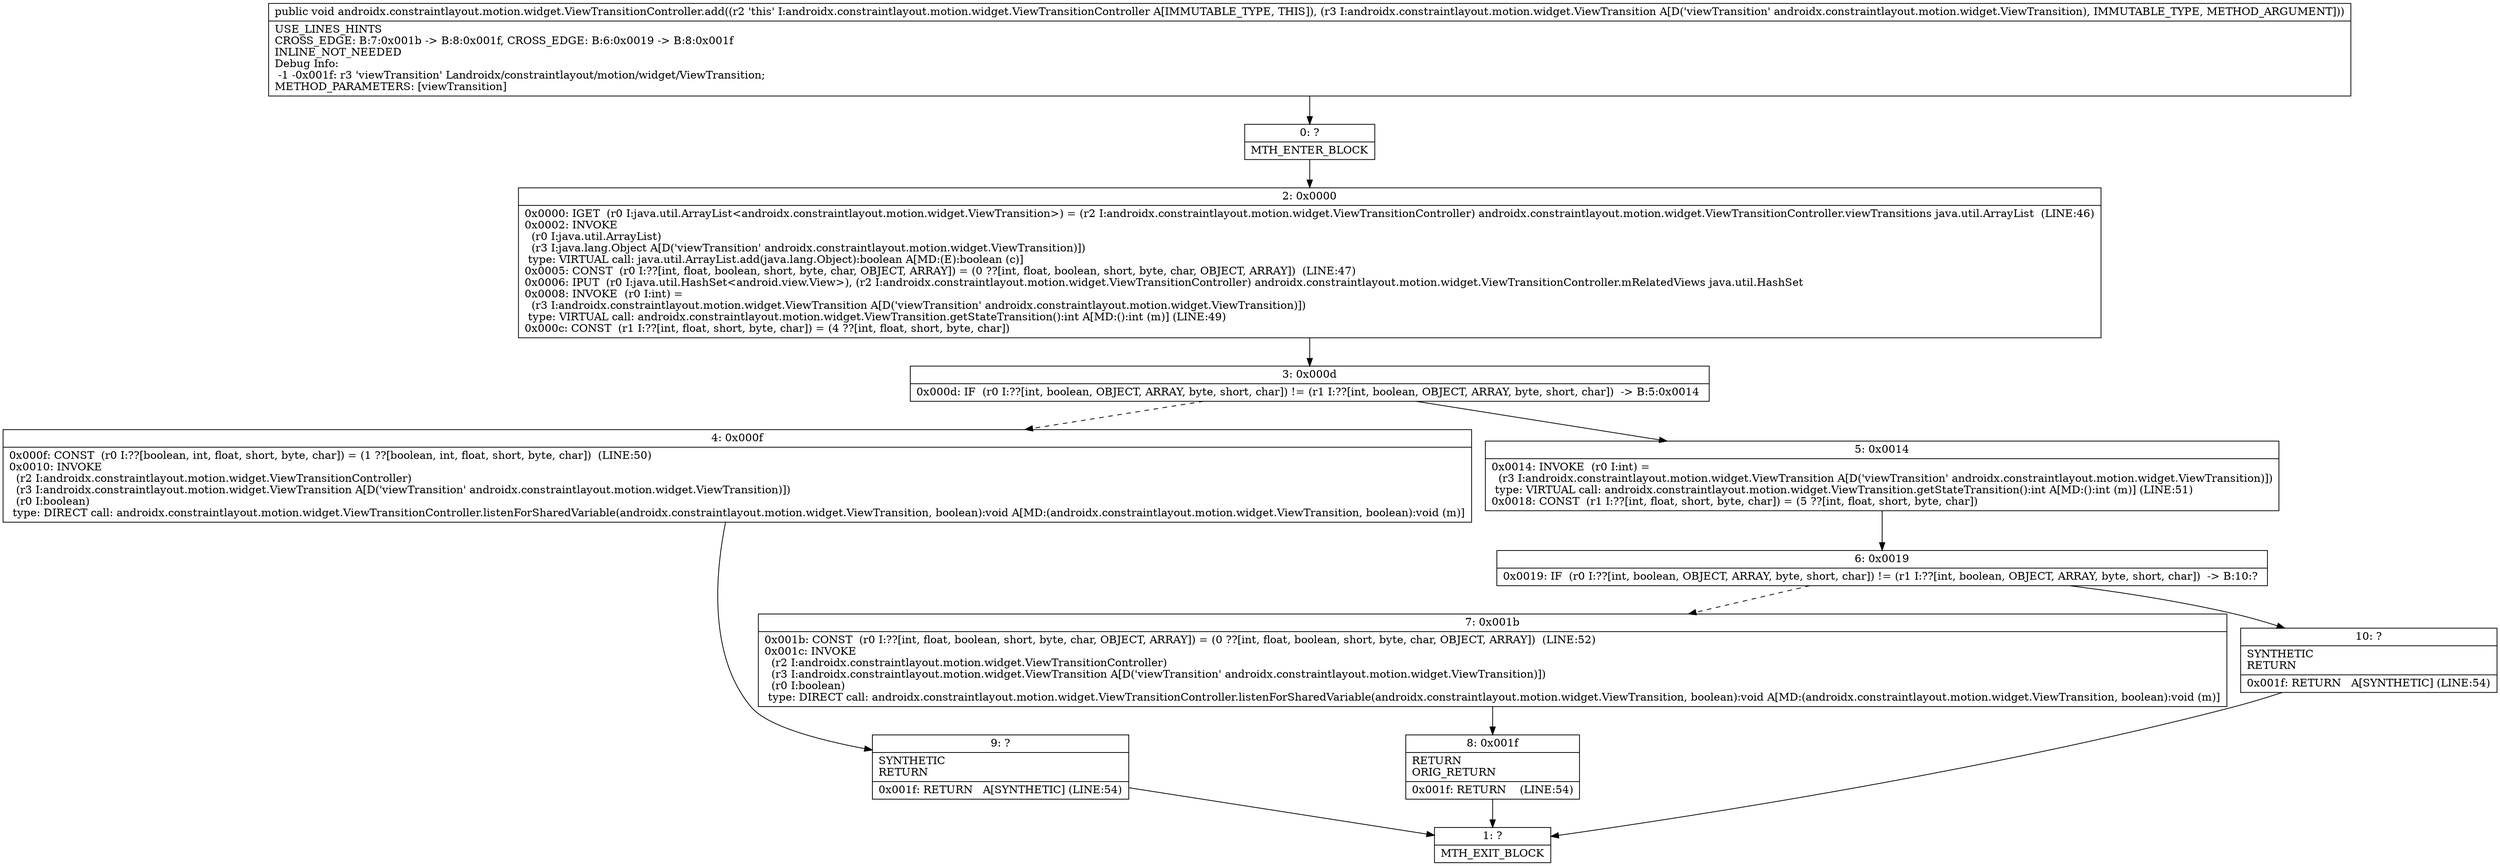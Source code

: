 digraph "CFG forandroidx.constraintlayout.motion.widget.ViewTransitionController.add(Landroidx\/constraintlayout\/motion\/widget\/ViewTransition;)V" {
Node_0 [shape=record,label="{0\:\ ?|MTH_ENTER_BLOCK\l}"];
Node_2 [shape=record,label="{2\:\ 0x0000|0x0000: IGET  (r0 I:java.util.ArrayList\<androidx.constraintlayout.motion.widget.ViewTransition\>) = (r2 I:androidx.constraintlayout.motion.widget.ViewTransitionController) androidx.constraintlayout.motion.widget.ViewTransitionController.viewTransitions java.util.ArrayList  (LINE:46)\l0x0002: INVOKE  \l  (r0 I:java.util.ArrayList)\l  (r3 I:java.lang.Object A[D('viewTransition' androidx.constraintlayout.motion.widget.ViewTransition)])\l type: VIRTUAL call: java.util.ArrayList.add(java.lang.Object):boolean A[MD:(E):boolean (c)]\l0x0005: CONST  (r0 I:??[int, float, boolean, short, byte, char, OBJECT, ARRAY]) = (0 ??[int, float, boolean, short, byte, char, OBJECT, ARRAY])  (LINE:47)\l0x0006: IPUT  (r0 I:java.util.HashSet\<android.view.View\>), (r2 I:androidx.constraintlayout.motion.widget.ViewTransitionController) androidx.constraintlayout.motion.widget.ViewTransitionController.mRelatedViews java.util.HashSet \l0x0008: INVOKE  (r0 I:int) = \l  (r3 I:androidx.constraintlayout.motion.widget.ViewTransition A[D('viewTransition' androidx.constraintlayout.motion.widget.ViewTransition)])\l type: VIRTUAL call: androidx.constraintlayout.motion.widget.ViewTransition.getStateTransition():int A[MD:():int (m)] (LINE:49)\l0x000c: CONST  (r1 I:??[int, float, short, byte, char]) = (4 ??[int, float, short, byte, char]) \l}"];
Node_3 [shape=record,label="{3\:\ 0x000d|0x000d: IF  (r0 I:??[int, boolean, OBJECT, ARRAY, byte, short, char]) != (r1 I:??[int, boolean, OBJECT, ARRAY, byte, short, char])  \-\> B:5:0x0014 \l}"];
Node_4 [shape=record,label="{4\:\ 0x000f|0x000f: CONST  (r0 I:??[boolean, int, float, short, byte, char]) = (1 ??[boolean, int, float, short, byte, char])  (LINE:50)\l0x0010: INVOKE  \l  (r2 I:androidx.constraintlayout.motion.widget.ViewTransitionController)\l  (r3 I:androidx.constraintlayout.motion.widget.ViewTransition A[D('viewTransition' androidx.constraintlayout.motion.widget.ViewTransition)])\l  (r0 I:boolean)\l type: DIRECT call: androidx.constraintlayout.motion.widget.ViewTransitionController.listenForSharedVariable(androidx.constraintlayout.motion.widget.ViewTransition, boolean):void A[MD:(androidx.constraintlayout.motion.widget.ViewTransition, boolean):void (m)]\l}"];
Node_9 [shape=record,label="{9\:\ ?|SYNTHETIC\lRETURN\l|0x001f: RETURN   A[SYNTHETIC] (LINE:54)\l}"];
Node_1 [shape=record,label="{1\:\ ?|MTH_EXIT_BLOCK\l}"];
Node_5 [shape=record,label="{5\:\ 0x0014|0x0014: INVOKE  (r0 I:int) = \l  (r3 I:androidx.constraintlayout.motion.widget.ViewTransition A[D('viewTransition' androidx.constraintlayout.motion.widget.ViewTransition)])\l type: VIRTUAL call: androidx.constraintlayout.motion.widget.ViewTransition.getStateTransition():int A[MD:():int (m)] (LINE:51)\l0x0018: CONST  (r1 I:??[int, float, short, byte, char]) = (5 ??[int, float, short, byte, char]) \l}"];
Node_6 [shape=record,label="{6\:\ 0x0019|0x0019: IF  (r0 I:??[int, boolean, OBJECT, ARRAY, byte, short, char]) != (r1 I:??[int, boolean, OBJECT, ARRAY, byte, short, char])  \-\> B:10:? \l}"];
Node_7 [shape=record,label="{7\:\ 0x001b|0x001b: CONST  (r0 I:??[int, float, boolean, short, byte, char, OBJECT, ARRAY]) = (0 ??[int, float, boolean, short, byte, char, OBJECT, ARRAY])  (LINE:52)\l0x001c: INVOKE  \l  (r2 I:androidx.constraintlayout.motion.widget.ViewTransitionController)\l  (r3 I:androidx.constraintlayout.motion.widget.ViewTransition A[D('viewTransition' androidx.constraintlayout.motion.widget.ViewTransition)])\l  (r0 I:boolean)\l type: DIRECT call: androidx.constraintlayout.motion.widget.ViewTransitionController.listenForSharedVariable(androidx.constraintlayout.motion.widget.ViewTransition, boolean):void A[MD:(androidx.constraintlayout.motion.widget.ViewTransition, boolean):void (m)]\l}"];
Node_8 [shape=record,label="{8\:\ 0x001f|RETURN\lORIG_RETURN\l|0x001f: RETURN    (LINE:54)\l}"];
Node_10 [shape=record,label="{10\:\ ?|SYNTHETIC\lRETURN\l|0x001f: RETURN   A[SYNTHETIC] (LINE:54)\l}"];
MethodNode[shape=record,label="{public void androidx.constraintlayout.motion.widget.ViewTransitionController.add((r2 'this' I:androidx.constraintlayout.motion.widget.ViewTransitionController A[IMMUTABLE_TYPE, THIS]), (r3 I:androidx.constraintlayout.motion.widget.ViewTransition A[D('viewTransition' androidx.constraintlayout.motion.widget.ViewTransition), IMMUTABLE_TYPE, METHOD_ARGUMENT]))  | USE_LINES_HINTS\lCROSS_EDGE: B:7:0x001b \-\> B:8:0x001f, CROSS_EDGE: B:6:0x0019 \-\> B:8:0x001f\lINLINE_NOT_NEEDED\lDebug Info:\l  \-1 \-0x001f: r3 'viewTransition' Landroidx\/constraintlayout\/motion\/widget\/ViewTransition;\lMETHOD_PARAMETERS: [viewTransition]\l}"];
MethodNode -> Node_0;Node_0 -> Node_2;
Node_2 -> Node_3;
Node_3 -> Node_4[style=dashed];
Node_3 -> Node_5;
Node_4 -> Node_9;
Node_9 -> Node_1;
Node_5 -> Node_6;
Node_6 -> Node_7[style=dashed];
Node_6 -> Node_10;
Node_7 -> Node_8;
Node_8 -> Node_1;
Node_10 -> Node_1;
}


